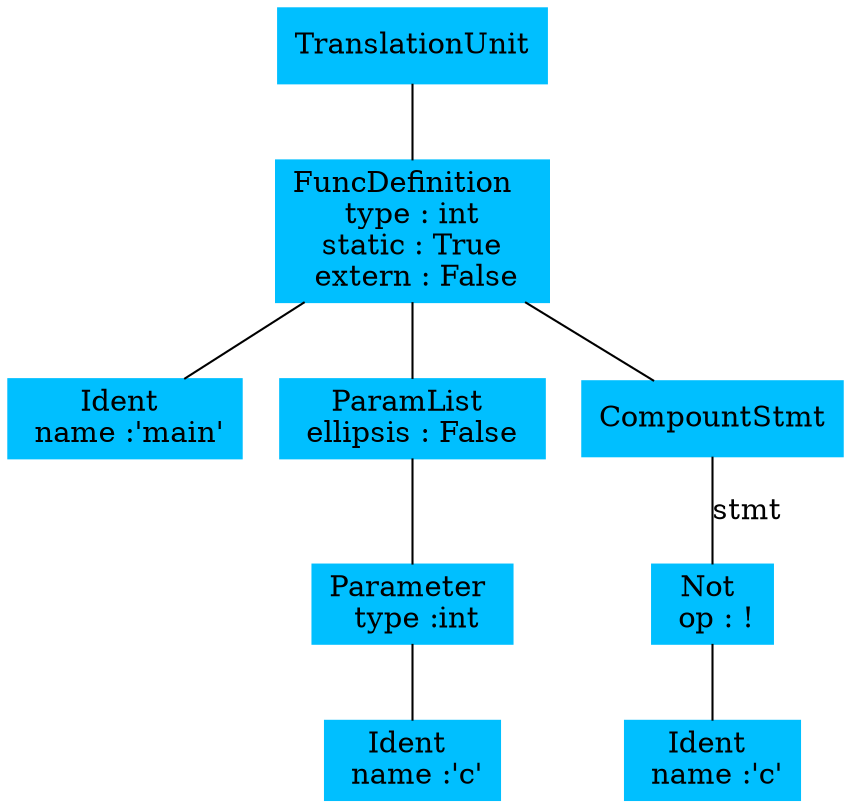 // AST
digraph AST {
	node [color=deepskyblue shape=box style=filled]
	edge [arrowhead=none]
	n01 [label="TranslationUnit\n"]
	n02 [label="FuncDefinition  
 type : int 
 static : True 
 extern : False"]
	n03 [label="Ident 
 name :'main'"]
	n02 -> n03
	n04 [label="ParamList 
 ellipsis : False "]
	n05 [label="Parameter 
 type :int"]
	n06 [label="Ident 
 name :'c'"]
	n05 -> n06
	n04 -> n05
	n02 -> n04
	n07 [label=CompountStmt]
	n08 [label="Not 
 op : !"]
	n09 [label="Ident 
 name :'c'"]
	n08 -> n09
	n07 -> n08 [label=stmt]
	n02 -> n07
	n01 -> n02
}

